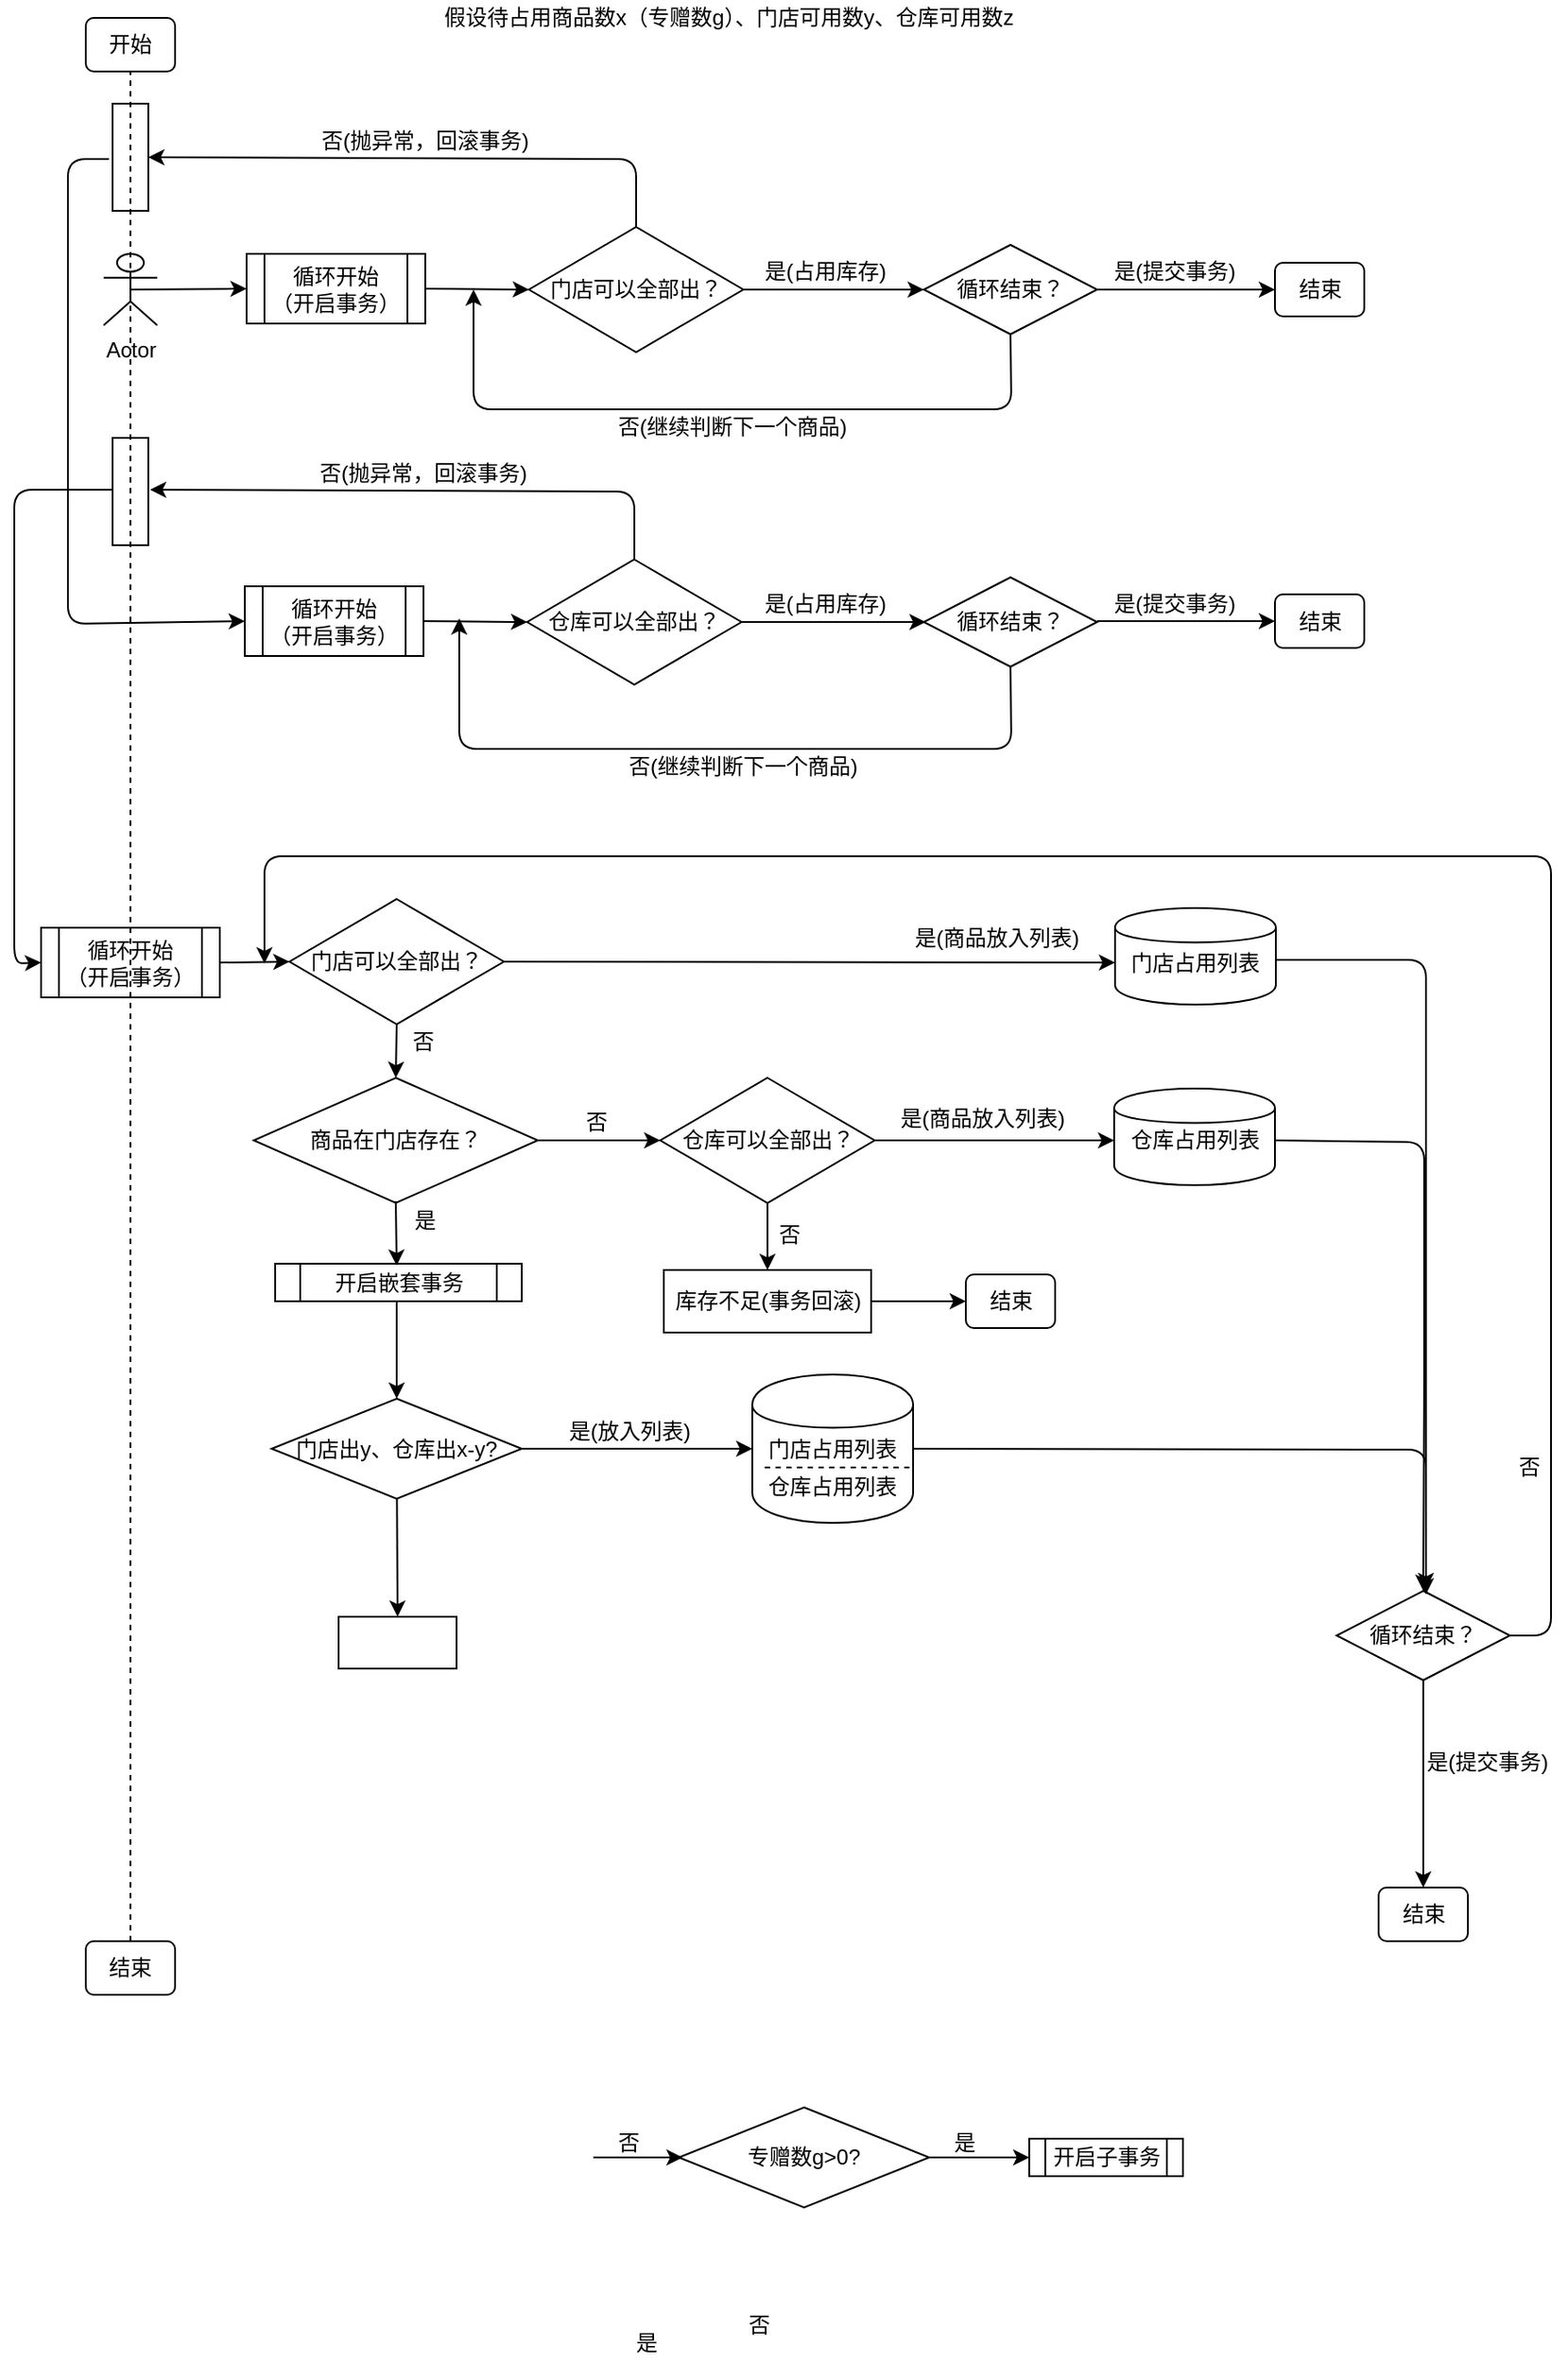 <mxfile version="12.1.8" type="github" pages="1">
  <diagram id="cIxFQv27kr1OFAZyPRKi" name="Page-1">
    <mxGraphModel dx="974" dy="1634" grid="1" gridSize="10" guides="1" tooltips="1" connect="1" arrows="1" fold="1" page="1" pageScale="1" pageWidth="827" pageHeight="1169" math="0" shadow="0">
      <root>
        <mxCell id="0"/>
        <mxCell id="1" parent="0"/>
        <mxCell id="Cbo-kUQH-pJc7JE6aQtw-1" value="门店可以全部出？" style="rhombus;whiteSpace=wrap;html=1;" parent="1" vertex="1">
          <mxGeometry x="328" y="138" width="120" height="70" as="geometry"/>
        </mxCell>
        <mxCell id="Kt7nqfIv5lHJtM08hlu1-3" value="开始" style="rounded=1;whiteSpace=wrap;html=1;" parent="1" vertex="1">
          <mxGeometry x="80" y="21" width="50" height="30" as="geometry"/>
        </mxCell>
        <mxCell id="Kt7nqfIv5lHJtM08hlu1-17" value="结束" style="rounded=1;whiteSpace=wrap;html=1;" parent="1" vertex="1">
          <mxGeometry x="80" y="1097" width="50" height="30" as="geometry"/>
        </mxCell>
        <mxCell id="Kt7nqfIv5lHJtM08hlu1-52" value="结束" style="rounded=1;whiteSpace=wrap;html=1;" parent="1" vertex="1">
          <mxGeometry x="745.5" y="158" width="50" height="30" as="geometry"/>
        </mxCell>
        <mxCell id="Kt7nqfIv5lHJtM08hlu1-13" value="否(继续判断下一个商品)" style="text;html=1;strokeColor=none;fillColor=none;align=center;verticalAlign=middle;whiteSpace=wrap;rounded=0;" parent="1" vertex="1">
          <mxGeometry x="367" y="240" width="150" height="20" as="geometry"/>
        </mxCell>
        <mxCell id="Kt7nqfIv5lHJtM08hlu1-20" value="" style="endArrow=classic;html=1;entryX=0;entryY=0.5;entryDx=0;entryDy=0;exitX=0.5;exitY=0.5;exitDx=0;exitDy=0;exitPerimeter=0;" parent="1" source="Kt7nqfIv5lHJtM08hlu1-129" target="Kt7nqfIv5lHJtM08hlu1-25" edge="1">
          <mxGeometry width="50" height="50" relative="1" as="geometry">
            <mxPoint x="100" y="173" as="sourcePoint"/>
            <mxPoint x="190" y="172" as="targetPoint"/>
          </mxGeometry>
        </mxCell>
        <mxCell id="Kt7nqfIv5lHJtM08hlu1-25" value="循环开始&lt;br&gt;（开启事务）" style="shape=process;whiteSpace=wrap;html=1;backgroundOutline=1;" parent="1" vertex="1">
          <mxGeometry x="170" y="153" width="100" height="39" as="geometry"/>
        </mxCell>
        <mxCell id="Kt7nqfIv5lHJtM08hlu1-42" value="循环结束？" style="rhombus;whiteSpace=wrap;html=1;" parent="1" vertex="1">
          <mxGeometry x="549" y="148" width="97" height="50" as="geometry"/>
        </mxCell>
        <mxCell id="Kt7nqfIv5lHJtM08hlu1-48" value="" style="endArrow=classic;html=1;exitX=1;exitY=0.5;exitDx=0;exitDy=0;entryX=0;entryY=0.5;entryDx=0;entryDy=0;" parent="1" source="Kt7nqfIv5lHJtM08hlu1-42" target="Kt7nqfIv5lHJtM08hlu1-52" edge="1">
          <mxGeometry width="50" height="50" relative="1" as="geometry">
            <mxPoint x="703" y="317" as="sourcePoint"/>
            <mxPoint x="740" y="173" as="targetPoint"/>
          </mxGeometry>
        </mxCell>
        <mxCell id="Kt7nqfIv5lHJtM08hlu1-49" value="是(提交事务)" style="text;html=1;strokeColor=none;fillColor=none;align=center;verticalAlign=middle;whiteSpace=wrap;rounded=0;" parent="1" vertex="1">
          <mxGeometry x="646" y="153" width="87" height="20" as="geometry"/>
        </mxCell>
        <mxCell id="Kt7nqfIv5lHJtM08hlu1-59" value="" style="endArrow=classic;html=1;exitX=1;exitY=0.5;exitDx=0;exitDy=0;entryX=0;entryY=0.5;entryDx=0;entryDy=0;" parent="1" source="Kt7nqfIv5lHJtM08hlu1-25" target="Cbo-kUQH-pJc7JE6aQtw-1" edge="1">
          <mxGeometry width="50" height="50" relative="1" as="geometry">
            <mxPoint x="30" y="1197" as="sourcePoint"/>
            <mxPoint x="80" y="1147" as="targetPoint"/>
          </mxGeometry>
        </mxCell>
        <mxCell id="Kt7nqfIv5lHJtM08hlu1-60" value="" style="endArrow=classic;html=1;exitX=0.5;exitY=0;exitDx=0;exitDy=0;entryX=1;entryY=0.5;entryDx=0;entryDy=0;" parent="1" source="Cbo-kUQH-pJc7JE6aQtw-1" target="Kt7nqfIv5lHJtM08hlu1-101" edge="1">
          <mxGeometry width="50" height="50" relative="1" as="geometry">
            <mxPoint x="80" y="1200" as="sourcePoint"/>
            <mxPoint x="110" y="100" as="targetPoint"/>
            <Array as="points">
              <mxPoint x="388" y="100"/>
            </Array>
          </mxGeometry>
        </mxCell>
        <mxCell id="Kt7nqfIv5lHJtM08hlu1-62" value="否(抛异常，回滚事务)" style="text;html=1;strokeColor=none;fillColor=none;align=center;verticalAlign=middle;whiteSpace=wrap;rounded=0;" parent="1" vertex="1">
          <mxGeometry x="205" y="80" width="130" height="20" as="geometry"/>
        </mxCell>
        <mxCell id="Kt7nqfIv5lHJtM08hlu1-82" value="仓库可以全部出？" style="rhombus;whiteSpace=wrap;html=1;" parent="1" vertex="1">
          <mxGeometry x="327" y="324" width="120" height="70" as="geometry"/>
        </mxCell>
        <mxCell id="Kt7nqfIv5lHJtM08hlu1-84" value="否(继续判断下一个商品)" style="text;html=1;strokeColor=none;fillColor=none;align=center;verticalAlign=middle;whiteSpace=wrap;rounded=0;" parent="1" vertex="1">
          <mxGeometry x="373" y="430" width="150" height="20" as="geometry"/>
        </mxCell>
        <mxCell id="Kt7nqfIv5lHJtM08hlu1-87" value="" style="endArrow=classic;html=1;" parent="1" edge="1">
          <mxGeometry width="50" height="50" relative="1" as="geometry">
            <mxPoint x="447" y="359" as="sourcePoint"/>
            <mxPoint x="550" y="359" as="targetPoint"/>
          </mxGeometry>
        </mxCell>
        <mxCell id="Kt7nqfIv5lHJtM08hlu1-89" value="循环开始&lt;br&gt;（开启事务）" style="shape=process;whiteSpace=wrap;html=1;backgroundOutline=1;" parent="1" vertex="1">
          <mxGeometry x="169" y="339" width="100" height="39" as="geometry"/>
        </mxCell>
        <mxCell id="Kt7nqfIv5lHJtM08hlu1-95" value="" style="endArrow=classic;html=1;exitX=0.5;exitY=1;exitDx=0;exitDy=0;" parent="1" source="Kt7nqfIv5lHJtM08hlu1-121" edge="1">
          <mxGeometry width="50" height="50" relative="1" as="geometry">
            <mxPoint x="652" y="478" as="sourcePoint"/>
            <mxPoint x="289" y="357" as="targetPoint"/>
            <Array as="points">
              <mxPoint x="598" y="430"/>
              <mxPoint x="440" y="430"/>
              <mxPoint x="289" y="430"/>
            </Array>
          </mxGeometry>
        </mxCell>
        <mxCell id="Kt7nqfIv5lHJtM08hlu1-96" value="" style="endArrow=classic;html=1;exitX=1;exitY=0.5;exitDx=0;exitDy=0;entryX=0;entryY=0.5;entryDx=0;entryDy=0;" parent="1" source="Kt7nqfIv5lHJtM08hlu1-89" target="Kt7nqfIv5lHJtM08hlu1-82" edge="1">
          <mxGeometry width="50" height="50" relative="1" as="geometry">
            <mxPoint x="29" y="1383" as="sourcePoint"/>
            <mxPoint x="79" y="1333" as="targetPoint"/>
          </mxGeometry>
        </mxCell>
        <mxCell id="Kt7nqfIv5lHJtM08hlu1-97" value="" style="endArrow=classic;html=1;exitX=0.5;exitY=0;exitDx=0;exitDy=0;entryX=1;entryY=0.5;entryDx=0;entryDy=0;" parent="1" source="Kt7nqfIv5lHJtM08hlu1-82" edge="1">
          <mxGeometry width="50" height="50" relative="1" as="geometry">
            <mxPoint x="79" y="1386" as="sourcePoint"/>
            <mxPoint x="116" y="285" as="targetPoint"/>
            <Array as="points">
              <mxPoint x="387" y="286"/>
            </Array>
          </mxGeometry>
        </mxCell>
        <mxCell id="Kt7nqfIv5lHJtM08hlu1-98" value="否(抛异常，回滚事务)" style="text;html=1;strokeColor=none;fillColor=none;align=center;verticalAlign=middle;whiteSpace=wrap;rounded=0;" parent="1" vertex="1">
          <mxGeometry x="204" y="266" width="130" height="20" as="geometry"/>
        </mxCell>
        <mxCell id="Kt7nqfIv5lHJtM08hlu1-101" value="" style="rounded=0;whiteSpace=wrap;html=1;" parent="1" vertex="1">
          <mxGeometry x="95" y="69" width="20" height="60" as="geometry"/>
        </mxCell>
        <mxCell id="Kt7nqfIv5lHJtM08hlu1-105" value="" style="endArrow=classic;html=1;entryX=0;entryY=0.5;entryDx=0;entryDy=0;" parent="1" target="Kt7nqfIv5lHJtM08hlu1-89" edge="1">
          <mxGeometry width="50" height="50" relative="1" as="geometry">
            <mxPoint x="93" y="100" as="sourcePoint"/>
            <mxPoint x="169" y="469.5" as="targetPoint"/>
            <Array as="points">
              <mxPoint x="70" y="100"/>
              <mxPoint x="70" y="360"/>
            </Array>
          </mxGeometry>
        </mxCell>
        <mxCell id="Kt7nqfIv5lHJtM08hlu1-111" value="" style="shape=cylinder;whiteSpace=wrap;html=1;boundedLbl=1;backgroundOutline=1;" parent="1" vertex="1">
          <mxGeometry x="656" y="519" width="90" height="54" as="geometry"/>
        </mxCell>
        <mxCell id="Kt7nqfIv5lHJtM08hlu1-113" value="是(商品放入列表)" style="text;html=1;strokeColor=none;fillColor=none;align=center;verticalAlign=middle;whiteSpace=wrap;rounded=0;" parent="1" vertex="1">
          <mxGeometry x="510" y="526" width="160" height="20" as="geometry"/>
        </mxCell>
        <mxCell id="Kt7nqfIv5lHJtM08hlu1-114" value="" style="endArrow=classic;html=1;entryX=0;entryY=0.5;entryDx=0;entryDy=0;" parent="1" target="Kt7nqfIv5lHJtM08hlu1-42" edge="1">
          <mxGeometry width="50" height="50" relative="1" as="geometry">
            <mxPoint x="447" y="173" as="sourcePoint"/>
            <mxPoint x="497" y="123" as="targetPoint"/>
          </mxGeometry>
        </mxCell>
        <mxCell id="Kt7nqfIv5lHJtM08hlu1-115" value="是(占用库存)" style="text;html=1;strokeColor=none;fillColor=none;align=center;verticalAlign=middle;whiteSpace=wrap;rounded=0;" parent="1" vertex="1">
          <mxGeometry x="459" y="153" width="70" height="20" as="geometry"/>
        </mxCell>
        <mxCell id="Kt7nqfIv5lHJtM08hlu1-116" value="" style="endArrow=classic;html=1;exitX=0.5;exitY=1;exitDx=0;exitDy=0;" parent="1" source="Kt7nqfIv5lHJtM08hlu1-42" edge="1">
          <mxGeometry width="50" height="50" relative="1" as="geometry">
            <mxPoint x="604.5" y="198" as="sourcePoint"/>
            <mxPoint x="297" y="173" as="targetPoint"/>
            <Array as="points">
              <mxPoint x="598" y="240"/>
              <mxPoint x="297" y="240"/>
            </Array>
          </mxGeometry>
        </mxCell>
        <mxCell id="Kt7nqfIv5lHJtM08hlu1-121" value="循环结束？" style="rhombus;whiteSpace=wrap;html=1;" parent="1" vertex="1">
          <mxGeometry x="549" y="334" width="97" height="50" as="geometry"/>
        </mxCell>
        <mxCell id="Kt7nqfIv5lHJtM08hlu1-122" value="是(占用库存)" style="text;html=1;strokeColor=none;fillColor=none;align=center;verticalAlign=middle;whiteSpace=wrap;rounded=0;" parent="1" vertex="1">
          <mxGeometry x="459" y="338.5" width="70" height="20" as="geometry"/>
        </mxCell>
        <mxCell id="Kt7nqfIv5lHJtM08hlu1-124" value="结束" style="rounded=1;whiteSpace=wrap;html=1;" parent="1" vertex="1">
          <mxGeometry x="745.5" y="343.5" width="50" height="30" as="geometry"/>
        </mxCell>
        <mxCell id="Kt7nqfIv5lHJtM08hlu1-125" value="" style="endArrow=classic;html=1;exitX=1;exitY=0.5;exitDx=0;exitDy=0;entryX=0;entryY=0.5;entryDx=0;entryDy=0;" parent="1" target="Kt7nqfIv5lHJtM08hlu1-124" edge="1">
          <mxGeometry width="50" height="50" relative="1" as="geometry">
            <mxPoint x="646" y="358.5" as="sourcePoint"/>
            <mxPoint x="740" y="358.5" as="targetPoint"/>
          </mxGeometry>
        </mxCell>
        <mxCell id="Kt7nqfIv5lHJtM08hlu1-126" value="是(提交事务)" style="text;html=1;strokeColor=none;fillColor=none;align=center;verticalAlign=middle;whiteSpace=wrap;rounded=0;" parent="1" vertex="1">
          <mxGeometry x="646" y="338.5" width="87" height="20" as="geometry"/>
        </mxCell>
        <mxCell id="Kt7nqfIv5lHJtM08hlu1-129" value="Actor" style="shape=umlActor;verticalLabelPosition=bottom;labelBackgroundColor=#ffffff;verticalAlign=top;html=1;outlineConnect=0;" parent="1" vertex="1">
          <mxGeometry x="90" y="153" width="30" height="40" as="geometry"/>
        </mxCell>
        <mxCell id="Kt7nqfIv5lHJtM08hlu1-138" value="循环开始&lt;br&gt;（开启事务）" style="shape=process;whiteSpace=wrap;html=1;backgroundOutline=1;" parent="1" vertex="1">
          <mxGeometry x="55" y="530" width="100" height="39" as="geometry"/>
        </mxCell>
        <mxCell id="Kt7nqfIv5lHJtM08hlu1-188" value="开启子事务" style="shape=process;whiteSpace=wrap;html=1;backgroundOutline=1;" parent="1" vertex="1">
          <mxGeometry x="608" y="1207.5" width="86" height="21" as="geometry"/>
        </mxCell>
        <mxCell id="Kt7nqfIv5lHJtM08hlu1-190" value="循环开始&lt;br&gt;（开启事务）" style="shape=process;whiteSpace=wrap;html=1;backgroundOutline=1;" parent="1" vertex="1">
          <mxGeometry x="55" y="530" width="100" height="39" as="geometry"/>
        </mxCell>
        <mxCell id="Kt7nqfIv5lHJtM08hlu1-139" value="" style="endArrow=classic;html=1;entryX=0;entryY=0.5;entryDx=0;entryDy=0;exitX=0;exitY=0.5;exitDx=0;exitDy=0;" parent="1" target="Kt7nqfIv5lHJtM08hlu1-138" edge="1">
          <mxGeometry width="50" height="50" relative="1" as="geometry">
            <mxPoint x="96" y="285" as="sourcePoint"/>
            <mxPoint x="110" y="1150" as="targetPoint"/>
            <Array as="points">
              <mxPoint x="40" y="285"/>
              <mxPoint x="40" y="550"/>
            </Array>
          </mxGeometry>
        </mxCell>
        <mxCell id="Kt7nqfIv5lHJtM08hlu1-141" value="" style="rounded=0;whiteSpace=wrap;html=1;" parent="1" vertex="1">
          <mxGeometry x="95" y="256" width="20" height="60" as="geometry"/>
        </mxCell>
        <mxCell id="Kt7nqfIv5lHJtM08hlu1-143" value="" style="endArrow=none;dashed=1;html=1;entryX=0.5;entryY=1;entryDx=0;entryDy=0;exitX=0.5;exitY=0;exitDx=0;exitDy=0;" parent="1" source="Kt7nqfIv5lHJtM08hlu1-17" target="Kt7nqfIv5lHJtM08hlu1-3" edge="1">
          <mxGeometry width="50" height="50" relative="1" as="geometry">
            <mxPoint x="30" y="1200" as="sourcePoint"/>
            <mxPoint x="80" y="1150" as="targetPoint"/>
          </mxGeometry>
        </mxCell>
        <mxCell id="Kt7nqfIv5lHJtM08hlu1-144" value="门店可以全部出？" style="rhombus;whiteSpace=wrap;html=1;" parent="1" vertex="1">
          <mxGeometry x="194" y="514" width="120" height="70" as="geometry"/>
        </mxCell>
        <mxCell id="Kt7nqfIv5lHJtM08hlu1-154" value="仓库可以全部出？" style="rhombus;whiteSpace=wrap;html=1;" parent="1" vertex="1">
          <mxGeometry x="401.5" y="614" width="120" height="70" as="geometry"/>
        </mxCell>
        <mxCell id="Kt7nqfIv5lHJtM08hlu1-180" value="商品在门店存在？" style="rhombus;whiteSpace=wrap;html=1;" parent="1" vertex="1">
          <mxGeometry x="174" y="614" width="159" height="70" as="geometry"/>
        </mxCell>
        <mxCell id="Kt7nqfIv5lHJtM08hlu1-174" value="门店出y、仓库出x-y?" style="rhombus;whiteSpace=wrap;html=1;" parent="1" vertex="1">
          <mxGeometry x="184" y="793.5" width="140" height="56" as="geometry"/>
        </mxCell>
        <mxCell id="Kt7nqfIv5lHJtM08hlu1-204" value="专赠数g&amp;gt;0?" style="rhombus;whiteSpace=wrap;html=1;" parent="1" vertex="1">
          <mxGeometry x="412" y="1190" width="140" height="56" as="geometry"/>
        </mxCell>
        <mxCell id="Kt7nqfIv5lHJtM08hlu1-148" value="门店占用列表" style="text;html=1;strokeColor=none;fillColor=none;align=center;verticalAlign=middle;whiteSpace=wrap;rounded=0;" parent="1" vertex="1">
          <mxGeometry x="656" y="539.5" width="90" height="20" as="geometry"/>
        </mxCell>
        <mxCell id="Kt7nqfIv5lHJtM08hlu1-149" value="" style="shape=cylinder;whiteSpace=wrap;html=1;boundedLbl=1;backgroundOutline=1;" parent="1" vertex="1">
          <mxGeometry x="655.5" y="620" width="90" height="54" as="geometry"/>
        </mxCell>
        <mxCell id="Kt7nqfIv5lHJtM08hlu1-150" value="仓库占用列表" style="text;html=1;strokeColor=none;fillColor=none;align=center;verticalAlign=middle;whiteSpace=wrap;rounded=0;" parent="1" vertex="1">
          <mxGeometry x="655.5" y="639" width="90" height="20" as="geometry"/>
        </mxCell>
        <mxCell id="Kt7nqfIv5lHJtM08hlu1-152" value="" style="endArrow=classic;html=1;entryX=0;entryY=0.5;entryDx=0;entryDy=0;exitX=1;exitY=0.5;exitDx=0;exitDy=0;" parent="1" source="Kt7nqfIv5lHJtM08hlu1-144" target="Kt7nqfIv5lHJtM08hlu1-148" edge="1">
          <mxGeometry width="50" height="50" relative="1" as="geometry">
            <mxPoint x="140" y="1200" as="sourcePoint"/>
            <mxPoint x="190" y="1150" as="targetPoint"/>
          </mxGeometry>
        </mxCell>
        <mxCell id="Kt7nqfIv5lHJtM08hlu1-158" value="" style="endArrow=classic;html=1;exitX=1;exitY=0.5;exitDx=0;exitDy=0;entryX=0;entryY=0.5;entryDx=0;entryDy=0;" parent="1" source="Kt7nqfIv5lHJtM08hlu1-154" target="Kt7nqfIv5lHJtM08hlu1-150" edge="1">
          <mxGeometry width="50" height="50" relative="1" as="geometry">
            <mxPoint x="141.5" y="1210" as="sourcePoint"/>
            <mxPoint x="654.5" y="646" as="targetPoint"/>
          </mxGeometry>
        </mxCell>
        <mxCell id="Kt7nqfIv5lHJtM08hlu1-159" value="否" style="text;html=1;strokeColor=none;fillColor=none;align=center;verticalAlign=middle;whiteSpace=wrap;rounded=0;" parent="1" vertex="1">
          <mxGeometry x="249" y="584" width="40" height="20" as="geometry"/>
        </mxCell>
        <mxCell id="Kt7nqfIv5lHJtM08hlu1-160" value="是(商品放入列表)" style="text;html=1;strokeColor=none;fillColor=none;align=center;verticalAlign=middle;whiteSpace=wrap;rounded=0;" parent="1" vertex="1">
          <mxGeometry x="501.5" y="627" width="160" height="20" as="geometry"/>
        </mxCell>
        <mxCell id="Kt7nqfIv5lHJtM08hlu1-166" value="循环结束？" style="rhombus;whiteSpace=wrap;html=1;" parent="1" vertex="1">
          <mxGeometry x="780" y="901" width="97" height="50" as="geometry"/>
        </mxCell>
        <mxCell id="Kt7nqfIv5lHJtM08hlu1-167" value="" style="endArrow=classic;html=1;entryX=0.5;entryY=0;entryDx=0;entryDy=0;exitX=1;exitY=0.5;exitDx=0;exitDy=0;" parent="1" source="Kt7nqfIv5lHJtM08hlu1-150" target="Kt7nqfIv5lHJtM08hlu1-166" edge="1">
          <mxGeometry width="50" height="50" relative="1" as="geometry">
            <mxPoint x="140" y="1351" as="sourcePoint"/>
            <mxPoint x="190" y="1301" as="targetPoint"/>
            <Array as="points">
              <mxPoint x="829" y="650"/>
              <mxPoint x="829" y="790"/>
            </Array>
          </mxGeometry>
        </mxCell>
        <mxCell id="Kt7nqfIv5lHJtM08hlu1-168" value="结束" style="rounded=1;whiteSpace=wrap;html=1;" parent="1" vertex="1">
          <mxGeometry x="803.5" y="1067" width="50" height="30" as="geometry"/>
        </mxCell>
        <mxCell id="Kt7nqfIv5lHJtM08hlu1-169" value="" style="endArrow=classic;html=1;entryX=0.5;entryY=0;entryDx=0;entryDy=0;exitX=0.5;exitY=1;exitDx=0;exitDy=0;" parent="1" source="Kt7nqfIv5lHJtM08hlu1-166" target="Kt7nqfIv5lHJtM08hlu1-168" edge="1">
          <mxGeometry width="50" height="50" relative="1" as="geometry">
            <mxPoint x="190" y="1487" as="sourcePoint"/>
            <mxPoint x="240" y="1437" as="targetPoint"/>
          </mxGeometry>
        </mxCell>
        <mxCell id="Kt7nqfIv5lHJtM08hlu1-170" value="是(提交事务)" style="text;html=1;strokeColor=none;fillColor=none;align=center;verticalAlign=middle;whiteSpace=wrap;rounded=0;" parent="1" vertex="1">
          <mxGeometry x="820.5" y="987" width="87" height="20" as="geometry"/>
        </mxCell>
        <mxCell id="Kt7nqfIv5lHJtM08hlu1-173" value="否" style="text;html=1;strokeColor=none;fillColor=none;align=center;verticalAlign=middle;whiteSpace=wrap;rounded=0;" parent="1" vertex="1">
          <mxGeometry x="867.5" y="821.5" width="40" height="20" as="geometry"/>
        </mxCell>
        <mxCell id="Kt7nqfIv5lHJtM08hlu1-176" value="假设待占用商品数x（专赠数g）、门店可用数y、仓库可用数z" style="text;html=1;strokeColor=none;fillColor=none;align=center;verticalAlign=middle;whiteSpace=wrap;rounded=0;" parent="1" vertex="1">
          <mxGeometry x="270" y="11" width="340" height="20" as="geometry"/>
        </mxCell>
        <mxCell id="Kt7nqfIv5lHJtM08hlu1-177" value="否" style="text;html=1;strokeColor=none;fillColor=none;align=center;verticalAlign=middle;whiteSpace=wrap;rounded=0;" parent="1" vertex="1">
          <mxGeometry x="345.5" y="629" width="40" height="20" as="geometry"/>
        </mxCell>
        <mxCell id="Kt7nqfIv5lHJtM08hlu1-184" value="是" style="text;html=1;strokeColor=none;fillColor=none;align=center;verticalAlign=middle;whiteSpace=wrap;rounded=0;" parent="1" vertex="1">
          <mxGeometry x="374" y="1312" width="40" height="20" as="geometry"/>
        </mxCell>
        <mxCell id="Kt7nqfIv5lHJtM08hlu1-187" value="否" style="text;html=1;strokeColor=none;fillColor=none;align=center;verticalAlign=middle;whiteSpace=wrap;rounded=0;" parent="1" vertex="1">
          <mxGeometry x="437" y="1302" width="40" height="20" as="geometry"/>
        </mxCell>
        <mxCell id="Kt7nqfIv5lHJtM08hlu1-192" value="" style="endArrow=classic;html=1;exitX=1;exitY=0.5;exitDx=0;exitDy=0;" parent="1" edge="1">
          <mxGeometry width="50" height="50" relative="1" as="geometry">
            <mxPoint x="364" y="1218" as="sourcePoint"/>
            <mxPoint x="414" y="1218" as="targetPoint"/>
          </mxGeometry>
        </mxCell>
        <mxCell id="Kt7nqfIv5lHJtM08hlu1-193" value="否" style="text;html=1;strokeColor=none;fillColor=none;align=center;verticalAlign=middle;whiteSpace=wrap;rounded=0;" parent="1" vertex="1">
          <mxGeometry x="364" y="1200" width="40" height="20" as="geometry"/>
        </mxCell>
        <mxCell id="Kt7nqfIv5lHJtM08hlu1-196" value="是(放入列表)" style="text;html=1;strokeColor=none;fillColor=none;align=center;verticalAlign=middle;whiteSpace=wrap;rounded=0;" parent="1" vertex="1">
          <mxGeometry x="342" y="802" width="85" height="20" as="geometry"/>
        </mxCell>
        <mxCell id="Kt7nqfIv5lHJtM08hlu1-206" value="" style="endArrow=classic;html=1;entryX=0;entryY=0.5;entryDx=0;entryDy=0;exitX=1;exitY=0.5;exitDx=0;exitDy=0;" parent="1" source="Kt7nqfIv5lHJtM08hlu1-204" target="Kt7nqfIv5lHJtM08hlu1-188" edge="1">
          <mxGeometry width="50" height="50" relative="1" as="geometry">
            <mxPoint x="134" y="1623" as="sourcePoint"/>
            <mxPoint x="184" y="1573" as="targetPoint"/>
          </mxGeometry>
        </mxCell>
        <mxCell id="Kt7nqfIv5lHJtM08hlu1-207" value="是" style="text;html=1;strokeColor=none;fillColor=none;align=center;verticalAlign=middle;whiteSpace=wrap;rounded=0;" parent="1" vertex="1">
          <mxGeometry x="552" y="1200" width="40" height="20" as="geometry"/>
        </mxCell>
        <mxCell id="Kt7nqfIv5lHJtM08hlu1-209" value="" style="endArrow=classic;html=1;entryX=0;entryY=0.5;entryDx=0;entryDy=0;exitX=1;exitY=0.5;exitDx=0;exitDy=0;" parent="1" source="Kt7nqfIv5lHJtM08hlu1-190" target="Kt7nqfIv5lHJtM08hlu1-144" edge="1">
          <mxGeometry width="50" height="50" relative="1" as="geometry">
            <mxPoint x="60" y="1200" as="sourcePoint"/>
            <mxPoint x="110" y="1150" as="targetPoint"/>
          </mxGeometry>
        </mxCell>
        <mxCell id="Kt7nqfIv5lHJtM08hlu1-210" value="" style="endArrow=classic;html=1;entryX=0.5;entryY=0;entryDx=0;entryDy=0;exitX=0.5;exitY=1;exitDx=0;exitDy=0;" parent="1" source="Kt7nqfIv5lHJtM08hlu1-144" target="Kt7nqfIv5lHJtM08hlu1-180" edge="1">
          <mxGeometry width="50" height="50" relative="1" as="geometry">
            <mxPoint x="60" y="1200" as="sourcePoint"/>
            <mxPoint x="110" y="1150" as="targetPoint"/>
          </mxGeometry>
        </mxCell>
        <mxCell id="Kt7nqfIv5lHJtM08hlu1-211" value="" style="endArrow=classic;html=1;entryX=0;entryY=0.5;entryDx=0;entryDy=0;exitX=1;exitY=0.5;exitDx=0;exitDy=0;" parent="1" source="Kt7nqfIv5lHJtM08hlu1-180" target="Kt7nqfIv5lHJtM08hlu1-154" edge="1">
          <mxGeometry width="50" height="50" relative="1" as="geometry">
            <mxPoint x="60" y="1200" as="sourcePoint"/>
            <mxPoint x="110" y="1150" as="targetPoint"/>
          </mxGeometry>
        </mxCell>
        <mxCell id="Kt7nqfIv5lHJtM08hlu1-214" value="是" style="text;html=1;strokeColor=none;fillColor=none;align=center;verticalAlign=middle;whiteSpace=wrap;rounded=0;" parent="1" vertex="1">
          <mxGeometry x="250" y="684" width="40" height="20" as="geometry"/>
        </mxCell>
        <mxCell id="Kt7nqfIv5lHJtM08hlu1-215" value="开启嵌套事务" style="shape=process;whiteSpace=wrap;html=1;backgroundOutline=1;" parent="1" vertex="1">
          <mxGeometry x="186" y="718" width="138" height="21" as="geometry"/>
        </mxCell>
        <mxCell id="Kt7nqfIv5lHJtM08hlu1-216" value="" style="endArrow=classic;html=1;entryX=0.5;entryY=0;entryDx=0;entryDy=0;exitX=0.5;exitY=1;exitDx=0;exitDy=0;" parent="1" edge="1">
          <mxGeometry width="50" height="50" relative="1" as="geometry">
            <mxPoint x="253.5" y="683" as="sourcePoint"/>
            <mxPoint x="254" y="719" as="targetPoint"/>
          </mxGeometry>
        </mxCell>
        <mxCell id="Kt7nqfIv5lHJtM08hlu1-217" value="" style="endArrow=classic;html=1;entryX=0.5;entryY=0;entryDx=0;entryDy=0;" parent="1" target="Kt7nqfIv5lHJtM08hlu1-174" edge="1">
          <mxGeometry width="50" height="50" relative="1" as="geometry">
            <mxPoint x="254" y="739" as="sourcePoint"/>
            <mxPoint x="110" y="1150" as="targetPoint"/>
          </mxGeometry>
        </mxCell>
        <mxCell id="Kt7nqfIv5lHJtM08hlu1-218" value="" style="endArrow=classic;html=1;" parent="1" edge="1">
          <mxGeometry width="50" height="50" relative="1" as="geometry">
            <mxPoint x="746" y="548" as="sourcePoint"/>
            <mxPoint x="830" y="903" as="targetPoint"/>
            <Array as="points">
              <mxPoint x="830" y="548"/>
            </Array>
          </mxGeometry>
        </mxCell>
        <mxCell id="1ZdFy1A6Q9_2mpHvo3vU-2" value="库存不足(事务回滚)" style="rounded=0;whiteSpace=wrap;html=1;" vertex="1" parent="1">
          <mxGeometry x="403.5" y="721.5" width="116" height="35" as="geometry"/>
        </mxCell>
        <mxCell id="1ZdFy1A6Q9_2mpHvo3vU-3" value="" style="endArrow=classic;html=1;exitX=0.5;exitY=1;exitDx=0;exitDy=0;entryX=0.5;entryY=0;entryDx=0;entryDy=0;" edge="1" parent="1" source="Kt7nqfIv5lHJtM08hlu1-154" target="1ZdFy1A6Q9_2mpHvo3vU-2">
          <mxGeometry width="50" height="50" relative="1" as="geometry">
            <mxPoint x="30" y="1200" as="sourcePoint"/>
            <mxPoint x="462" y="722" as="targetPoint"/>
          </mxGeometry>
        </mxCell>
        <mxCell id="1ZdFy1A6Q9_2mpHvo3vU-7" value="否" style="text;html=1;strokeColor=none;fillColor=none;align=center;verticalAlign=middle;whiteSpace=wrap;rounded=0;" vertex="1" parent="1">
          <mxGeometry x="454" y="692" width="40" height="20" as="geometry"/>
        </mxCell>
        <mxCell id="1ZdFy1A6Q9_2mpHvo3vU-8" value="结束" style="rounded=1;whiteSpace=wrap;html=1;" vertex="1" parent="1">
          <mxGeometry x="572.5" y="724" width="50" height="30" as="geometry"/>
        </mxCell>
        <mxCell id="1ZdFy1A6Q9_2mpHvo3vU-9" value="" style="endArrow=classic;html=1;entryX=0;entryY=0.5;entryDx=0;entryDy=0;exitX=1;exitY=0.5;exitDx=0;exitDy=0;" edge="1" parent="1" source="1ZdFy1A6Q9_2mpHvo3vU-2" target="1ZdFy1A6Q9_2mpHvo3vU-8">
          <mxGeometry width="50" height="50" relative="1" as="geometry">
            <mxPoint x="30" y="1200" as="sourcePoint"/>
            <mxPoint x="80" y="1150" as="targetPoint"/>
          </mxGeometry>
        </mxCell>
        <mxCell id="1ZdFy1A6Q9_2mpHvo3vU-10" value="" style="endArrow=classic;html=1;exitX=1;exitY=0.5;exitDx=0;exitDy=0;" edge="1" parent="1" source="Kt7nqfIv5lHJtM08hlu1-166">
          <mxGeometry width="50" height="50" relative="1" as="geometry">
            <mxPoint x="60" y="1200" as="sourcePoint"/>
            <mxPoint x="180" y="550" as="targetPoint"/>
            <Array as="points">
              <mxPoint x="900" y="926"/>
              <mxPoint x="900" y="490"/>
              <mxPoint x="180" y="490"/>
            </Array>
          </mxGeometry>
        </mxCell>
        <mxCell id="1ZdFy1A6Q9_2mpHvo3vU-12" value="" style="rounded=0;whiteSpace=wrap;html=1;" vertex="1" parent="1">
          <mxGeometry x="221.5" y="915.5" width="66" height="29" as="geometry"/>
        </mxCell>
        <mxCell id="1ZdFy1A6Q9_2mpHvo3vU-13" value="" style="endArrow=classic;html=1;entryX=0.5;entryY=0;entryDx=0;entryDy=0;" edge="1" parent="1" source="Kt7nqfIv5lHJtM08hlu1-174" target="1ZdFy1A6Q9_2mpHvo3vU-12">
          <mxGeometry width="50" height="50" relative="1" as="geometry">
            <mxPoint x="60.5" y="1229" as="sourcePoint"/>
            <mxPoint x="110.5" y="1179" as="targetPoint"/>
          </mxGeometry>
        </mxCell>
        <mxCell id="1ZdFy1A6Q9_2mpHvo3vU-17" value="" style="shape=cylinder;whiteSpace=wrap;html=1;boundedLbl=1;backgroundOutline=1;" vertex="1" parent="1">
          <mxGeometry x="453" y="780" width="90" height="83" as="geometry"/>
        </mxCell>
        <mxCell id="1ZdFy1A6Q9_2mpHvo3vU-20" value="门店占用列表" style="text;html=1;strokeColor=none;fillColor=none;align=center;verticalAlign=middle;whiteSpace=wrap;rounded=0;" vertex="1" parent="1">
          <mxGeometry x="453" y="811.5" width="90" height="20" as="geometry"/>
        </mxCell>
        <mxCell id="1ZdFy1A6Q9_2mpHvo3vU-21" value="仓库占用列表" style="text;html=1;strokeColor=none;fillColor=none;align=center;verticalAlign=middle;whiteSpace=wrap;rounded=0;" vertex="1" parent="1">
          <mxGeometry x="452.5" y="832.5" width="90" height="20" as="geometry"/>
        </mxCell>
        <mxCell id="1ZdFy1A6Q9_2mpHvo3vU-22" value="" style="endArrow=none;dashed=1;html=1;" edge="1" parent="1">
          <mxGeometry width="50" height="50" relative="1" as="geometry">
            <mxPoint x="460" y="832" as="sourcePoint"/>
            <mxPoint x="543" y="832" as="targetPoint"/>
          </mxGeometry>
        </mxCell>
        <mxCell id="1ZdFy1A6Q9_2mpHvo3vU-28" value="" style="endArrow=classic;html=1;exitX=1;exitY=0.5;exitDx=0;exitDy=0;entryX=0;entryY=0.5;entryDx=0;entryDy=0;" edge="1" parent="1" source="Kt7nqfIv5lHJtM08hlu1-174" target="1ZdFy1A6Q9_2mpHvo3vU-20">
          <mxGeometry width="50" height="50" relative="1" as="geometry">
            <mxPoint x="60" y="1400" as="sourcePoint"/>
            <mxPoint x="420" y="822" as="targetPoint"/>
          </mxGeometry>
        </mxCell>
        <mxCell id="1ZdFy1A6Q9_2mpHvo3vU-37" value="" style="endArrow=classic;html=1;exitX=1;exitY=0.5;exitDx=0;exitDy=0;" edge="1" parent="1" source="1ZdFy1A6Q9_2mpHvo3vU-20">
          <mxGeometry width="50" height="50" relative="1" as="geometry">
            <mxPoint x="60" y="1400" as="sourcePoint"/>
            <mxPoint x="830" y="900" as="targetPoint"/>
            <Array as="points">
              <mxPoint x="830" y="822"/>
            </Array>
          </mxGeometry>
        </mxCell>
      </root>
    </mxGraphModel>
  </diagram>
</mxfile>
